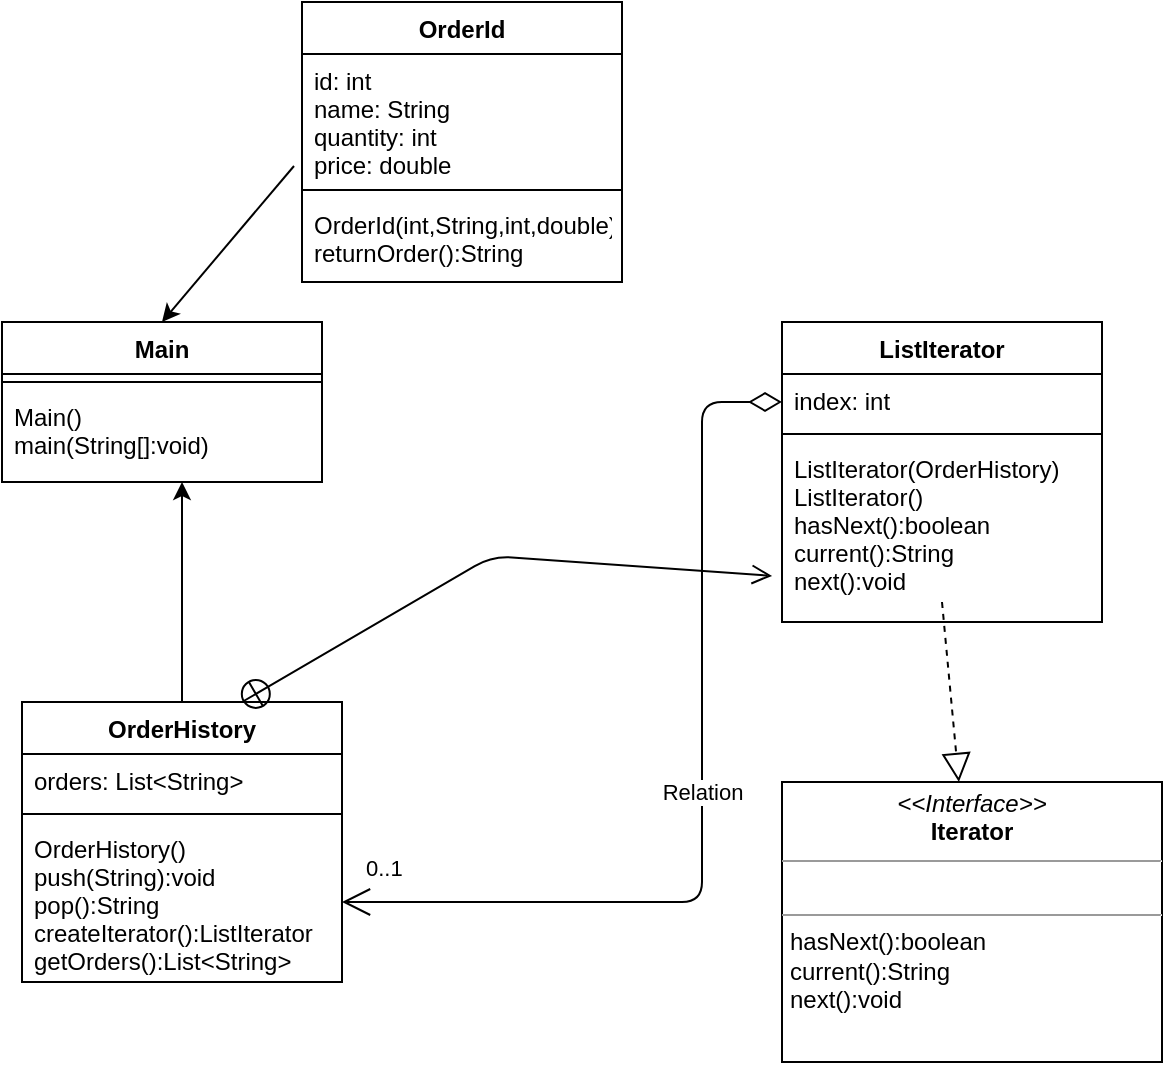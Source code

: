 <mxfile version="13.7.9" type="device"><diagram id="C5RBs43oDa-KdzZeNtuy" name="Page-1"><mxGraphModel dx="726" dy="2022" grid="1" gridSize="10" guides="1" tooltips="1" connect="1" arrows="1" fold="1" page="1" pageScale="1" pageWidth="827" pageHeight="1169" math="0" shadow="0"><root><mxCell id="WIyWlLk6GJQsqaUBKTNV-0"/><mxCell id="WIyWlLk6GJQsqaUBKTNV-1" parent="WIyWlLk6GJQsqaUBKTNV-0"/><mxCell id="eJrO13Q_ATH4zPN2P0-l-5" value="&lt;p style=&quot;margin: 0px ; margin-top: 4px ; text-align: center&quot;&gt;&lt;i&gt;&amp;lt;&amp;lt;Interface&amp;gt;&amp;gt;&lt;/i&gt;&lt;br&gt;&lt;b&gt;Iterator&lt;/b&gt;&lt;/p&gt;&lt;hr size=&quot;1&quot;&gt;&lt;p style=&quot;margin: 0px ; margin-left: 4px&quot;&gt;&lt;br&gt;&lt;/p&gt;&lt;hr size=&quot;1&quot;&gt;&lt;p style=&quot;margin: 0px ; margin-left: 4px&quot;&gt;hasNext():boolean&lt;/p&gt;&lt;p style=&quot;margin: 0px ; margin-left: 4px&quot;&gt;current():String&lt;/p&gt;&lt;p style=&quot;margin: 0px ; margin-left: 4px&quot;&gt;next():void&lt;/p&gt;" style="verticalAlign=top;align=left;overflow=fill;fontSize=12;fontFamily=Helvetica;html=1;" vertex="1" parent="WIyWlLk6GJQsqaUBKTNV-1"><mxGeometry x="510" y="310" width="190" height="140" as="geometry"/></mxCell><mxCell id="eJrO13Q_ATH4zPN2P0-l-13" value="Main" style="swimlane;fontStyle=1;align=center;verticalAlign=top;childLayout=stackLayout;horizontal=1;startSize=26;horizontalStack=0;resizeParent=1;resizeParentMax=0;resizeLast=0;collapsible=1;marginBottom=0;" vertex="1" parent="WIyWlLk6GJQsqaUBKTNV-1"><mxGeometry x="120" y="80" width="160" height="80" as="geometry"/></mxCell><mxCell id="eJrO13Q_ATH4zPN2P0-l-15" value="" style="line;strokeWidth=1;fillColor=none;align=left;verticalAlign=middle;spacingTop=-1;spacingLeft=3;spacingRight=3;rotatable=0;labelPosition=right;points=[];portConstraint=eastwest;" vertex="1" parent="eJrO13Q_ATH4zPN2P0-l-13"><mxGeometry y="26" width="160" height="8" as="geometry"/></mxCell><mxCell id="eJrO13Q_ATH4zPN2P0-l-16" value="Main()&#10;main(String[]:void)" style="text;strokeColor=none;fillColor=none;align=left;verticalAlign=top;spacingLeft=4;spacingRight=4;overflow=hidden;rotatable=0;points=[[0,0.5],[1,0.5]];portConstraint=eastwest;" vertex="1" parent="eJrO13Q_ATH4zPN2P0-l-13"><mxGeometry y="34" width="160" height="46" as="geometry"/></mxCell><mxCell id="eJrO13Q_ATH4zPN2P0-l-17" value="OrderId" style="swimlane;fontStyle=1;align=center;verticalAlign=top;childLayout=stackLayout;horizontal=1;startSize=26;horizontalStack=0;resizeParent=1;resizeParentMax=0;resizeLast=0;collapsible=1;marginBottom=0;" vertex="1" parent="WIyWlLk6GJQsqaUBKTNV-1"><mxGeometry x="270" y="-80" width="160" height="140" as="geometry"/></mxCell><mxCell id="eJrO13Q_ATH4zPN2P0-l-18" value="id: int&#10;name: String&#10;quantity: int&#10;price: double" style="text;strokeColor=none;fillColor=none;align=left;verticalAlign=top;spacingLeft=4;spacingRight=4;overflow=hidden;rotatable=0;points=[[0,0.5],[1,0.5]];portConstraint=eastwest;" vertex="1" parent="eJrO13Q_ATH4zPN2P0-l-17"><mxGeometry y="26" width="160" height="64" as="geometry"/></mxCell><mxCell id="eJrO13Q_ATH4zPN2P0-l-19" value="" style="line;strokeWidth=1;fillColor=none;align=left;verticalAlign=middle;spacingTop=-1;spacingLeft=3;spacingRight=3;rotatable=0;labelPosition=right;points=[];portConstraint=eastwest;" vertex="1" parent="eJrO13Q_ATH4zPN2P0-l-17"><mxGeometry y="90" width="160" height="8" as="geometry"/></mxCell><mxCell id="eJrO13Q_ATH4zPN2P0-l-20" value="OrderId(int,String,int,double)&#10;returnOrder():String" style="text;strokeColor=none;fillColor=none;align=left;verticalAlign=top;spacingLeft=4;spacingRight=4;overflow=hidden;rotatable=0;points=[[0,0.5],[1,0.5]];portConstraint=eastwest;" vertex="1" parent="eJrO13Q_ATH4zPN2P0-l-17"><mxGeometry y="98" width="160" height="42" as="geometry"/></mxCell><mxCell id="eJrO13Q_ATH4zPN2P0-l-7" value="OrderHistory" style="swimlane;fontStyle=1;align=center;verticalAlign=top;childLayout=stackLayout;horizontal=1;startSize=26;horizontalStack=0;resizeParent=1;resizeParentMax=0;resizeLast=0;collapsible=1;marginBottom=0;" vertex="1" parent="WIyWlLk6GJQsqaUBKTNV-1"><mxGeometry x="130" y="270" width="160" height="140" as="geometry"/></mxCell><mxCell id="eJrO13Q_ATH4zPN2P0-l-11" value="" style="endArrow=open;startArrow=circlePlus;endFill=0;startFill=0;endSize=8;html=1;entryX=-0.031;entryY=0.744;entryDx=0;entryDy=0;entryPerimeter=0;" edge="1" parent="eJrO13Q_ATH4zPN2P0-l-7" target="eJrO13Q_ATH4zPN2P0-l-3"><mxGeometry width="160" relative="1" as="geometry"><mxPoint x="110" as="sourcePoint"/><mxPoint x="270" as="targetPoint"/><Array as="points"><mxPoint x="235" y="-73"/></Array></mxGeometry></mxCell><mxCell id="eJrO13Q_ATH4zPN2P0-l-8" value="orders: List&lt;String&gt;" style="text;strokeColor=none;fillColor=none;align=left;verticalAlign=top;spacingLeft=4;spacingRight=4;overflow=hidden;rotatable=0;points=[[0,0.5],[1,0.5]];portConstraint=eastwest;" vertex="1" parent="eJrO13Q_ATH4zPN2P0-l-7"><mxGeometry y="26" width="160" height="26" as="geometry"/></mxCell><mxCell id="eJrO13Q_ATH4zPN2P0-l-9" value="" style="line;strokeWidth=1;fillColor=none;align=left;verticalAlign=middle;spacingTop=-1;spacingLeft=3;spacingRight=3;rotatable=0;labelPosition=right;points=[];portConstraint=eastwest;" vertex="1" parent="eJrO13Q_ATH4zPN2P0-l-7"><mxGeometry y="52" width="160" height="8" as="geometry"/></mxCell><mxCell id="eJrO13Q_ATH4zPN2P0-l-10" value="OrderHistory()&#10;push(String):void&#10;pop():String&#10;createIterator():ListIterator&#10;getOrders():List&lt;String&gt;" style="text;strokeColor=none;fillColor=none;align=left;verticalAlign=top;spacingLeft=4;spacingRight=4;overflow=hidden;rotatable=0;points=[[0,0.5],[1,0.5]];portConstraint=eastwest;" vertex="1" parent="eJrO13Q_ATH4zPN2P0-l-7"><mxGeometry y="60" width="160" height="80" as="geometry"/></mxCell><mxCell id="eJrO13Q_ATH4zPN2P0-l-0" value="ListIterator" style="swimlane;fontStyle=1;align=center;verticalAlign=top;childLayout=stackLayout;horizontal=1;startSize=26;horizontalStack=0;resizeParent=1;resizeParentMax=0;resizeLast=0;collapsible=1;marginBottom=0;" vertex="1" parent="WIyWlLk6GJQsqaUBKTNV-1"><mxGeometry x="510" y="80" width="160" height="150" as="geometry"/></mxCell><mxCell id="eJrO13Q_ATH4zPN2P0-l-1" value="index: int" style="text;strokeColor=none;fillColor=none;align=left;verticalAlign=top;spacingLeft=4;spacingRight=4;overflow=hidden;rotatable=0;points=[[0,0.5],[1,0.5]];portConstraint=eastwest;" vertex="1" parent="eJrO13Q_ATH4zPN2P0-l-0"><mxGeometry y="26" width="160" height="26" as="geometry"/></mxCell><mxCell id="eJrO13Q_ATH4zPN2P0-l-23" value="Relation" style="endArrow=open;html=1;endSize=12;startArrow=diamondThin;startSize=14;startFill=0;edgeStyle=orthogonalEdgeStyle;" edge="1" parent="eJrO13Q_ATH4zPN2P0-l-0" target="eJrO13Q_ATH4zPN2P0-l-10"><mxGeometry relative="1" as="geometry"><mxPoint y="40" as="sourcePoint"/><mxPoint x="160" y="40" as="targetPoint"/><Array as="points"><mxPoint x="-40" y="40"/><mxPoint x="-40" y="290"/></Array></mxGeometry></mxCell><mxCell id="eJrO13Q_ATH4zPN2P0-l-24" value="0..1" style="edgeLabel;resizable=0;html=1;align=left;verticalAlign=top;" connectable="0" vertex="1" parent="eJrO13Q_ATH4zPN2P0-l-23"><mxGeometry x="-1" relative="1" as="geometry"><mxPoint x="-210" y="220" as="offset"/></mxGeometry></mxCell><mxCell id="eJrO13Q_ATH4zPN2P0-l-2" value="" style="line;strokeWidth=1;fillColor=none;align=left;verticalAlign=middle;spacingTop=-1;spacingLeft=3;spacingRight=3;rotatable=0;labelPosition=right;points=[];portConstraint=eastwest;" vertex="1" parent="eJrO13Q_ATH4zPN2P0-l-0"><mxGeometry y="52" width="160" height="8" as="geometry"/></mxCell><mxCell id="eJrO13Q_ATH4zPN2P0-l-3" value="ListIterator(OrderHistory)&#10;ListIterator()&#10;hasNext():boolean&#10;current():String&#10;next():void" style="text;strokeColor=none;fillColor=none;align=left;verticalAlign=top;spacingLeft=4;spacingRight=4;overflow=hidden;rotatable=0;points=[[0,0.5],[1,0.5]];portConstraint=eastwest;" vertex="1" parent="eJrO13Q_ATH4zPN2P0-l-0"><mxGeometry y="60" width="160" height="90" as="geometry"/></mxCell><mxCell id="eJrO13Q_ATH4zPN2P0-l-12" value="" style="endArrow=block;dashed=1;endFill=0;endSize=12;html=1;" edge="1" parent="eJrO13Q_ATH4zPN2P0-l-0" target="eJrO13Q_ATH4zPN2P0-l-5"><mxGeometry width="160" relative="1" as="geometry"><mxPoint x="80" y="140" as="sourcePoint"/><mxPoint x="240" y="140" as="targetPoint"/></mxGeometry></mxCell><mxCell id="eJrO13Q_ATH4zPN2P0-l-28" value="" style="endArrow=classic;html=1;entryX=0.5;entryY=0;entryDx=0;entryDy=0;exitX=-0.025;exitY=0.875;exitDx=0;exitDy=0;exitPerimeter=0;" edge="1" parent="WIyWlLk6GJQsqaUBKTNV-1" source="eJrO13Q_ATH4zPN2P0-l-18" target="eJrO13Q_ATH4zPN2P0-l-13"><mxGeometry width="50" height="50" relative="1" as="geometry"><mxPoint x="220" as="sourcePoint"/><mxPoint x="270" y="-50" as="targetPoint"/></mxGeometry></mxCell><mxCell id="eJrO13Q_ATH4zPN2P0-l-29" value="" style="endArrow=classic;html=1;exitX=0.5;exitY=0;exitDx=0;exitDy=0;" edge="1" parent="WIyWlLk6GJQsqaUBKTNV-1" source="eJrO13Q_ATH4zPN2P0-l-7"><mxGeometry width="50" height="50" relative="1" as="geometry"><mxPoint x="160" y="210" as="sourcePoint"/><mxPoint x="210" y="160" as="targetPoint"/></mxGeometry></mxCell></root></mxGraphModel></diagram></mxfile>